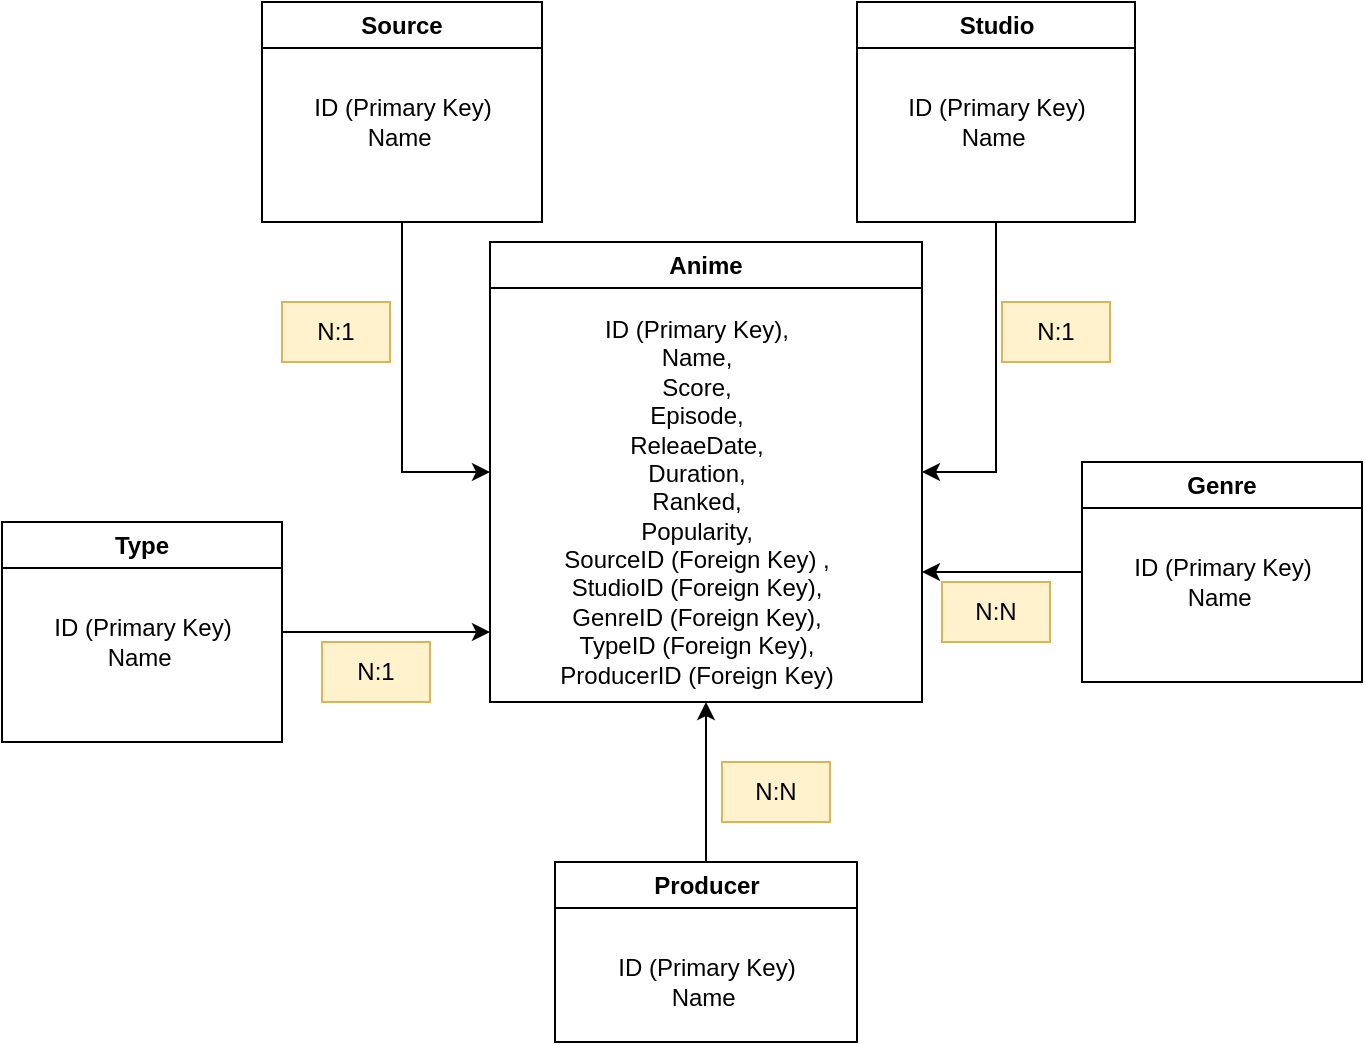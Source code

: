 <mxfile version="26.0.16">
  <diagram name="Seite-1" id="Er8eHxDfXfEqS6BO-AGc">
    <mxGraphModel dx="963" dy="706" grid="1" gridSize="10" guides="1" tooltips="1" connect="1" arrows="1" fold="1" page="1" pageScale="1" pageWidth="827" pageHeight="1169" math="0" shadow="0">
      <root>
        <mxCell id="0" />
        <mxCell id="1" parent="0" />
        <mxCell id="HxvSMkS90prOt4Vf2UW4-1" value="Anime" style="swimlane;whiteSpace=wrap;html=1;" parent="1" vertex="1">
          <mxGeometry x="314" y="160" width="216" height="230" as="geometry" />
        </mxCell>
        <mxCell id="HxvSMkS90prOt4Vf2UW4-2" value="&lt;span style=&quot;background-color: transparent; color: light-dark(rgb(0, 0, 0), rgb(255, 255, 255));&quot;&gt;ID (Primary Key),&lt;/span&gt;&lt;div&gt;&lt;span style=&quot;background-color: transparent; color: light-dark(rgb(0, 0, 0), rgb(255, 255, 255));&quot;&gt;Name,&lt;/span&gt;&lt;div&gt;Score,&lt;/div&gt;&lt;div&gt;Episode,&lt;/div&gt;&lt;/div&gt;&lt;div&gt;ReleaeDate,&lt;/div&gt;&lt;div&gt;Duration,&lt;/div&gt;&lt;div&gt;Ranked,&lt;/div&gt;&lt;div&gt;Popularity,&lt;/div&gt;&lt;div&gt;SourceID (Foreign Key) ,&lt;/div&gt;&lt;div&gt;StudioID&amp;nbsp;&lt;span style=&quot;background-color: transparent; color: light-dark(rgb(0, 0, 0), rgb(255, 255, 255));&quot;&gt;(Foreign Key),&lt;/span&gt;&lt;/div&gt;&lt;div&gt;GenreID&amp;nbsp;&lt;span style=&quot;background-color: transparent; color: light-dark(rgb(0, 0, 0), rgb(255, 255, 255));&quot;&gt;(Foreign Key)&lt;/span&gt;&lt;span style=&quot;background-color: transparent; color: light-dark(rgb(0, 0, 0), rgb(255, 255, 255));&quot;&gt;,&lt;/span&gt;&lt;/div&gt;&lt;div&gt;TypeID&amp;nbsp;&lt;span style=&quot;background-color: transparent; color: light-dark(rgb(0, 0, 0), rgb(255, 255, 255));&quot;&gt;(Foreign Key)&lt;/span&gt;&lt;span style=&quot;background-color: transparent; color: light-dark(rgb(0, 0, 0), rgb(255, 255, 255));&quot;&gt;,&lt;/span&gt;&lt;/div&gt;&lt;div&gt;ProducerID&amp;nbsp;&lt;span style=&quot;background-color: transparent; color: light-dark(rgb(0, 0, 0), rgb(255, 255, 255));&quot;&gt;(Foreign Key)&lt;/span&gt;&lt;/div&gt;" style="text;html=1;align=center;verticalAlign=middle;resizable=0;points=[];autosize=1;strokeColor=none;fillColor=none;" parent="HxvSMkS90prOt4Vf2UW4-1" vertex="1">
          <mxGeometry x="22.5" y="30" width="160" height="200" as="geometry" />
        </mxCell>
        <mxCell id="HxvSMkS90prOt4Vf2UW4-19" value="" style="edgeStyle=orthogonalEdgeStyle;rounded=0;orthogonalLoop=1;jettySize=auto;html=1;" parent="1" source="HxvSMkS90prOt4Vf2UW4-3" edge="1">
          <mxGeometry relative="1" as="geometry">
            <mxPoint x="530" y="325" as="targetPoint" />
          </mxGeometry>
        </mxCell>
        <mxCell id="HxvSMkS90prOt4Vf2UW4-3" value="Genre" style="swimlane;whiteSpace=wrap;html=1;" parent="1" vertex="1">
          <mxGeometry x="610" y="270" width="140" height="110" as="geometry" />
        </mxCell>
        <mxCell id="rigeQYZXXUx6BpjtYene-8" value="ID (Primary Key)&lt;div&gt;Name&amp;nbsp;&lt;/div&gt;" style="text;html=1;align=center;verticalAlign=middle;resizable=0;points=[];autosize=1;strokeColor=none;fillColor=none;" vertex="1" parent="HxvSMkS90prOt4Vf2UW4-3">
          <mxGeometry x="15" y="40" width="110" height="40" as="geometry" />
        </mxCell>
        <mxCell id="HxvSMkS90prOt4Vf2UW4-14" style="edgeStyle=orthogonalEdgeStyle;rounded=0;orthogonalLoop=1;jettySize=auto;html=1;exitX=1;exitY=0.5;exitDx=0;exitDy=0;" parent="1" source="HxvSMkS90prOt4Vf2UW4-5" edge="1">
          <mxGeometry relative="1" as="geometry">
            <mxPoint x="314" y="355" as="targetPoint" />
          </mxGeometry>
        </mxCell>
        <mxCell id="HxvSMkS90prOt4Vf2UW4-5" value="Type" style="swimlane;whiteSpace=wrap;html=1;" parent="1" vertex="1">
          <mxGeometry x="70" y="300" width="140" height="110" as="geometry">
            <mxRectangle x="124" y="300" width="70" height="30" as="alternateBounds" />
          </mxGeometry>
        </mxCell>
        <mxCell id="rigeQYZXXUx6BpjtYene-10" value="ID (Primary Key)&lt;div&gt;Name&amp;nbsp;&lt;/div&gt;" style="text;html=1;align=center;verticalAlign=middle;resizable=0;points=[];autosize=1;strokeColor=none;fillColor=none;" vertex="1" parent="HxvSMkS90prOt4Vf2UW4-5">
          <mxGeometry x="15" y="40" width="110" height="40" as="geometry" />
        </mxCell>
        <mxCell id="HxvSMkS90prOt4Vf2UW4-16" value="" style="edgeStyle=orthogonalEdgeStyle;rounded=0;orthogonalLoop=1;jettySize=auto;html=1;entryX=0.5;entryY=1;entryDx=0;entryDy=0;" parent="1" source="HxvSMkS90prOt4Vf2UW4-7" target="HxvSMkS90prOt4Vf2UW4-1" edge="1">
          <mxGeometry relative="1" as="geometry" />
        </mxCell>
        <mxCell id="HxvSMkS90prOt4Vf2UW4-7" value="Producer" style="swimlane;whiteSpace=wrap;html=1;" parent="1" vertex="1">
          <mxGeometry x="346.5" y="470" width="151" height="90" as="geometry" />
        </mxCell>
        <mxCell id="rigeQYZXXUx6BpjtYene-9" value="ID (Primary Key)&lt;div&gt;Name&amp;nbsp;&lt;/div&gt;" style="text;html=1;align=center;verticalAlign=middle;resizable=0;points=[];autosize=1;strokeColor=none;fillColor=none;" vertex="1" parent="HxvSMkS90prOt4Vf2UW4-7">
          <mxGeometry x="20.5" y="40" width="110" height="40" as="geometry" />
        </mxCell>
        <mxCell id="HxvSMkS90prOt4Vf2UW4-20" style="edgeStyle=orthogonalEdgeStyle;rounded=0;orthogonalLoop=1;jettySize=auto;html=1;exitX=0.5;exitY=1;exitDx=0;exitDy=0;entryX=1;entryY=0.5;entryDx=0;entryDy=0;" parent="1" source="HxvSMkS90prOt4Vf2UW4-9" target="HxvSMkS90prOt4Vf2UW4-1" edge="1">
          <mxGeometry relative="1" as="geometry" />
        </mxCell>
        <mxCell id="HxvSMkS90prOt4Vf2UW4-9" value="Studio" style="swimlane;whiteSpace=wrap;html=1;" parent="1" vertex="1">
          <mxGeometry x="497.5" y="40" width="139" height="110" as="geometry" />
        </mxCell>
        <mxCell id="rigeQYZXXUx6BpjtYene-7" value="ID (Primary Key)&lt;div&gt;Name&amp;nbsp;&lt;/div&gt;" style="text;html=1;align=center;verticalAlign=middle;resizable=0;points=[];autosize=1;strokeColor=none;fillColor=none;" vertex="1" parent="HxvSMkS90prOt4Vf2UW4-9">
          <mxGeometry x="14.5" y="40" width="110" height="40" as="geometry" />
        </mxCell>
        <mxCell id="HxvSMkS90prOt4Vf2UW4-21" style="edgeStyle=orthogonalEdgeStyle;rounded=0;orthogonalLoop=1;jettySize=auto;html=1;entryX=0;entryY=0.5;entryDx=0;entryDy=0;" parent="1" source="HxvSMkS90prOt4Vf2UW4-11" target="HxvSMkS90prOt4Vf2UW4-1" edge="1">
          <mxGeometry relative="1" as="geometry" />
        </mxCell>
        <mxCell id="HxvSMkS90prOt4Vf2UW4-11" value="Source" style="swimlane;whiteSpace=wrap;html=1;" parent="1" vertex="1">
          <mxGeometry x="200" y="40" width="140" height="110" as="geometry" />
        </mxCell>
        <mxCell id="HxvSMkS90prOt4Vf2UW4-12" value="ID (Primary Key)&lt;div&gt;Name&amp;nbsp;&lt;/div&gt;" style="text;html=1;align=center;verticalAlign=middle;resizable=0;points=[];autosize=1;strokeColor=none;fillColor=none;" parent="HxvSMkS90prOt4Vf2UW4-11" vertex="1">
          <mxGeometry x="15" y="40" width="110" height="40" as="geometry" />
        </mxCell>
        <mxCell id="rigeQYZXXUx6BpjtYene-1" value="N:1" style="rounded=0;whiteSpace=wrap;html=1;fillColor=#fff2cc;strokeColor=#d6b656;" vertex="1" parent="1">
          <mxGeometry x="210" y="190" width="54" height="30" as="geometry" />
        </mxCell>
        <mxCell id="rigeQYZXXUx6BpjtYene-3" value="N:1" style="rounded=0;whiteSpace=wrap;html=1;fillColor=#fff2cc;strokeColor=#d6b656;" vertex="1" parent="1">
          <mxGeometry x="570" y="190" width="54" height="30" as="geometry" />
        </mxCell>
        <mxCell id="rigeQYZXXUx6BpjtYene-4" value="N:N" style="rounded=0;whiteSpace=wrap;html=1;fillColor=#fff2cc;strokeColor=#d6b656;" vertex="1" parent="1">
          <mxGeometry x="540" y="330" width="54" height="30" as="geometry" />
        </mxCell>
        <mxCell id="rigeQYZXXUx6BpjtYene-5" value="N:N" style="rounded=0;whiteSpace=wrap;html=1;fillColor=#fff2cc;strokeColor=#d6b656;" vertex="1" parent="1">
          <mxGeometry x="430" y="420" width="54" height="30" as="geometry" />
        </mxCell>
        <mxCell id="rigeQYZXXUx6BpjtYene-6" value="N:1" style="rounded=0;whiteSpace=wrap;html=1;fillColor=#fff2cc;strokeColor=#d6b656;" vertex="1" parent="1">
          <mxGeometry x="230" y="360" width="54" height="30" as="geometry" />
        </mxCell>
      </root>
    </mxGraphModel>
  </diagram>
</mxfile>

